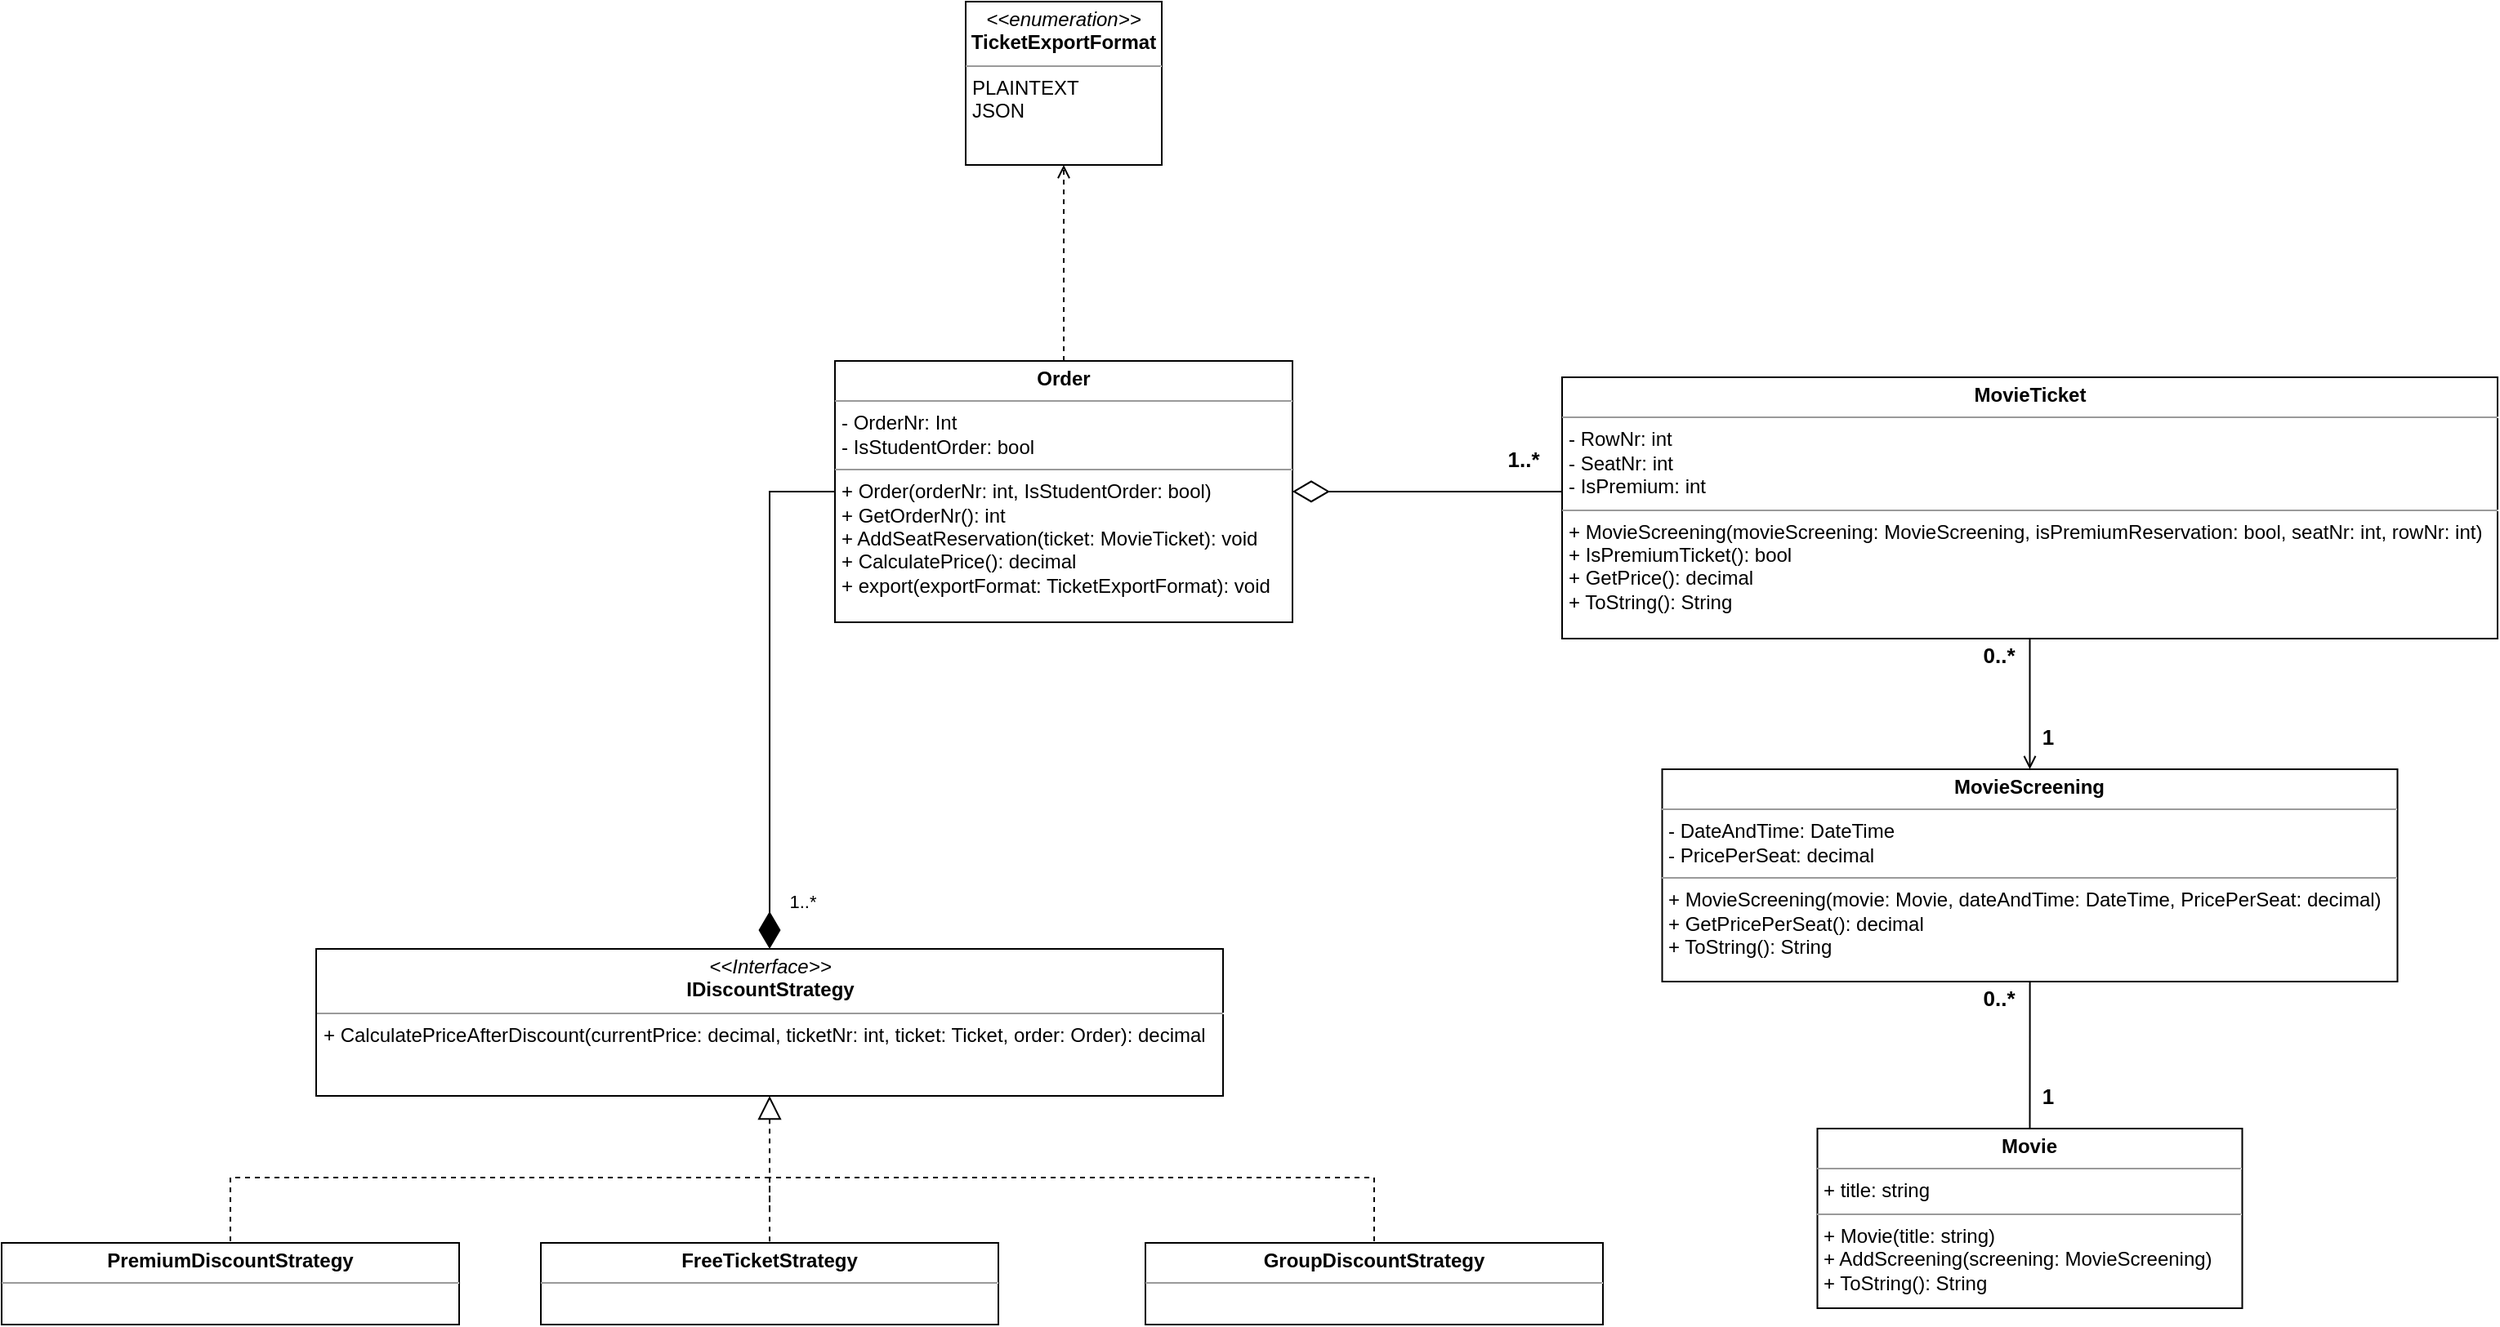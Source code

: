 <mxfile version="23.1.2" type="device">
  <diagram name="Pagina-1" id="U_jNc_FZuAALlaXXZ3Iq">
    <mxGraphModel dx="3395" dy="2117" grid="1" gridSize="10" guides="1" tooltips="1" connect="1" arrows="1" fold="1" page="1" pageScale="1" pageWidth="827" pageHeight="1169" math="0" shadow="0">
      <root>
        <mxCell id="0" />
        <mxCell id="1" parent="0" />
        <mxCell id="fK8WGxgtLyPAO6y16H-V-1" value="&lt;p style=&quot;margin:0px;margin-top:4px;text-align:center;&quot;&gt;&lt;b&gt;Movie&lt;/b&gt;&lt;/p&gt;&lt;hr size=&quot;1&quot;&gt;&lt;p style=&quot;margin:0px;margin-left:4px;&quot;&gt;+ title: string&lt;br&gt;&lt;/p&gt;&lt;hr size=&quot;1&quot;&gt;&lt;p style=&quot;margin:0px;margin-left:4px;&quot;&gt;+ Movie(title: string)&lt;br&gt;+ AddScreening(screening: MovieScreening)&lt;br&gt;+ ToString(): String&lt;/p&gt;" style="verticalAlign=top;align=left;overflow=fill;fontSize=12;fontFamily=Helvetica;html=1;whiteSpace=wrap;" vertex="1" parent="1">
          <mxGeometry x="141.25" y="620" width="260" height="110" as="geometry" />
        </mxCell>
        <mxCell id="fK8WGxgtLyPAO6y16H-V-4" style="edgeStyle=orthogonalEdgeStyle;rounded=0;orthogonalLoop=1;jettySize=auto;html=1;entryX=0.5;entryY=0;entryDx=0;entryDy=0;endArrow=none;endFill=0;" edge="1" parent="1" source="fK8WGxgtLyPAO6y16H-V-2" target="fK8WGxgtLyPAO6y16H-V-1">
          <mxGeometry relative="1" as="geometry">
            <Array as="points">
              <mxPoint x="271.25" y="560" />
              <mxPoint x="271.25" y="560" />
            </Array>
          </mxGeometry>
        </mxCell>
        <mxCell id="fK8WGxgtLyPAO6y16H-V-6" value="&lt;font style=&quot;font-size: 13px;&quot;&gt;&lt;b&gt;1&lt;/b&gt;&lt;/font&gt;" style="edgeLabel;html=1;align=center;verticalAlign=middle;resizable=0;points=[];" vertex="1" connectable="0" parent="fK8WGxgtLyPAO6y16H-V-4">
          <mxGeometry x="-0.289" relative="1" as="geometry">
            <mxPoint x="10" y="38" as="offset" />
          </mxGeometry>
        </mxCell>
        <mxCell id="fK8WGxgtLyPAO6y16H-V-7" value="&lt;font style=&quot;font-size: 13px;&quot;&gt;&lt;b&gt;0..*&lt;/b&gt;&lt;/font&gt;" style="edgeLabel;html=1;align=center;verticalAlign=middle;resizable=0;points=[];" vertex="1" connectable="0" parent="fK8WGxgtLyPAO6y16H-V-4">
          <mxGeometry x="-0.267" relative="1" as="geometry">
            <mxPoint x="-20" y="-23" as="offset" />
          </mxGeometry>
        </mxCell>
        <mxCell id="fK8WGxgtLyPAO6y16H-V-2" value="&lt;p style=&quot;margin:0px;margin-top:4px;text-align:center;&quot;&gt;&lt;b&gt;MovieScreening&lt;/b&gt;&lt;/p&gt;&lt;hr size=&quot;1&quot;&gt;&lt;p style=&quot;margin:0px;margin-left:4px;&quot;&gt;- DateAndTime: DateTime&lt;br&gt;- PricePerSeat: decimal&lt;/p&gt;&lt;hr size=&quot;1&quot;&gt;&lt;p style=&quot;margin:0px;margin-left:4px;&quot;&gt;+ MovieScreening(movie: Movie, dateAndTime: DateTime, PricePerSeat: decimal)&lt;br&gt;+ GetPricePerSeat(): decimal&lt;br&gt;+ ToString(): String&lt;/p&gt;" style="verticalAlign=top;align=left;overflow=fill;fontSize=12;fontFamily=Helvetica;html=1;whiteSpace=wrap;" vertex="1" parent="1">
          <mxGeometry x="46.25" y="400" width="450" height="130" as="geometry" />
        </mxCell>
        <mxCell id="fK8WGxgtLyPAO6y16H-V-5" style="edgeStyle=orthogonalEdgeStyle;rounded=0;orthogonalLoop=1;jettySize=auto;html=1;entryX=0.5;entryY=0;entryDx=0;entryDy=0;endArrow=open;endFill=0;" edge="1" parent="1" source="fK8WGxgtLyPAO6y16H-V-3" target="fK8WGxgtLyPAO6y16H-V-2">
          <mxGeometry relative="1" as="geometry" />
        </mxCell>
        <mxCell id="fK8WGxgtLyPAO6y16H-V-8" value="&lt;font style=&quot;font-size: 13px;&quot;&gt;&lt;b&gt;0..*&lt;/b&gt;&lt;/font&gt;" style="edgeLabel;html=1;align=center;verticalAlign=middle;resizable=0;points=[];" vertex="1" connectable="0" parent="fK8WGxgtLyPAO6y16H-V-5">
          <mxGeometry x="-0.526" y="-2" relative="1" as="geometry">
            <mxPoint x="-18" y="-9" as="offset" />
          </mxGeometry>
        </mxCell>
        <mxCell id="fK8WGxgtLyPAO6y16H-V-9" value="&lt;font style=&quot;font-size: 13px;&quot;&gt;&lt;b&gt;1&lt;/b&gt;&lt;/font&gt;" style="edgeLabel;html=1;align=center;verticalAlign=middle;resizable=0;points=[];" vertex="1" connectable="0" parent="fK8WGxgtLyPAO6y16H-V-5">
          <mxGeometry x="-0.226" y="-1" relative="1" as="geometry">
            <mxPoint x="11" y="29" as="offset" />
          </mxGeometry>
        </mxCell>
        <mxCell id="fK8WGxgtLyPAO6y16H-V-11" style="edgeStyle=orthogonalEdgeStyle;rounded=0;orthogonalLoop=1;jettySize=auto;html=1;entryX=1;entryY=0.5;entryDx=0;entryDy=0;endArrow=diamondThin;endFill=0;startArrow=open;startFill=0;strokeWidth=1;endSize=20;" edge="1" parent="1">
          <mxGeometry relative="1" as="geometry">
            <mxPoint x="93.75" y="229.94" as="sourcePoint" />
            <mxPoint x="-180" y="229.94" as="targetPoint" />
          </mxGeometry>
        </mxCell>
        <mxCell id="fK8WGxgtLyPAO6y16H-V-12" value="&lt;font style=&quot;font-size: 13px;&quot;&gt;&lt;b&gt;1..*&lt;/b&gt;&lt;/font&gt;" style="edgeLabel;html=1;align=center;verticalAlign=middle;resizable=0;points=[];" vertex="1" connectable="0" parent="fK8WGxgtLyPAO6y16H-V-11">
          <mxGeometry x="-0.275" y="1" relative="1" as="geometry">
            <mxPoint x="-34" y="-21" as="offset" />
          </mxGeometry>
        </mxCell>
        <mxCell id="fK8WGxgtLyPAO6y16H-V-3" value="&lt;p style=&quot;margin:0px;margin-top:4px;text-align:center;&quot;&gt;&lt;b&gt;MovieTicket&lt;/b&gt;&lt;/p&gt;&lt;hr size=&quot;1&quot;&gt;&lt;p style=&quot;margin:0px;margin-left:4px;&quot;&gt;- RowNr: int&lt;br&gt;- SeatNr: int&lt;br&gt;- IsPremium: int&lt;/p&gt;&lt;hr size=&quot;1&quot;&gt;&lt;p style=&quot;margin:0px;margin-left:4px;&quot;&gt;+ MovieScreening(movieScreening: MovieScreening, isPremiumReservation: bool, seatNr: int, rowNr: int)&lt;br&gt;+ IsPremiumTicket(): bool&lt;br&gt;+ GetPrice(): decimal&lt;br&gt;+ ToString(): String&lt;/p&gt;" style="verticalAlign=top;align=left;overflow=fill;fontSize=12;fontFamily=Helvetica;html=1;whiteSpace=wrap;" vertex="1" parent="1">
          <mxGeometry x="-15" y="160" width="572.5" height="160" as="geometry" />
        </mxCell>
        <mxCell id="fK8WGxgtLyPAO6y16H-V-14" style="edgeStyle=orthogonalEdgeStyle;rounded=0;orthogonalLoop=1;jettySize=auto;html=1;entryX=0.5;entryY=1;entryDx=0;entryDy=0;dashed=1;endArrow=open;endFill=0;" edge="1" parent="1" source="fK8WGxgtLyPAO6y16H-V-10" target="fK8WGxgtLyPAO6y16H-V-13">
          <mxGeometry relative="1" as="geometry">
            <Array as="points" />
          </mxGeometry>
        </mxCell>
        <mxCell id="fK8WGxgtLyPAO6y16H-V-24" style="edgeStyle=orthogonalEdgeStyle;rounded=0;orthogonalLoop=1;jettySize=auto;html=1;entryX=0.5;entryY=0;entryDx=0;entryDy=0;endArrow=diamondThin;endFill=1;endSize=20;" edge="1" parent="1" source="fK8WGxgtLyPAO6y16H-V-10" target="fK8WGxgtLyPAO6y16H-V-15">
          <mxGeometry relative="1" as="geometry">
            <Array as="points">
              <mxPoint x="-500" y="230" />
            </Array>
          </mxGeometry>
        </mxCell>
        <mxCell id="fK8WGxgtLyPAO6y16H-V-25" value="1..*" style="edgeLabel;html=1;align=center;verticalAlign=middle;resizable=0;points=[];" vertex="1" connectable="0" parent="fK8WGxgtLyPAO6y16H-V-24">
          <mxGeometry x="0.644" y="3" relative="1" as="geometry">
            <mxPoint x="17" y="28" as="offset" />
          </mxGeometry>
        </mxCell>
        <mxCell id="fK8WGxgtLyPAO6y16H-V-10" value="&lt;p style=&quot;margin:0px;margin-top:4px;text-align:center;&quot;&gt;&lt;b&gt;Order&lt;/b&gt;&lt;/p&gt;&lt;hr size=&quot;1&quot;&gt;&lt;p style=&quot;margin:0px;margin-left:4px;&quot;&gt;- OrderNr: Int&lt;br&gt;- IsStudentOrder: bool&lt;/p&gt;&lt;hr size=&quot;1&quot;&gt;&lt;p style=&quot;margin:0px;margin-left:4px;&quot;&gt;+ Order(orderNr: int, IsStudentOrder: bool)&lt;br&gt;+ GetOrderNr(): int&lt;br&gt;+ AddSeatReservation(ticket: MovieTicket): void&lt;br&gt;+ CalculatePrice(): decimal&lt;br&gt;+ export(exportFormat: TicketExportFormat): void&lt;/p&gt;" style="verticalAlign=top;align=left;overflow=fill;fontSize=12;fontFamily=Helvetica;html=1;whiteSpace=wrap;" vertex="1" parent="1">
          <mxGeometry x="-460" y="150" width="280" height="160" as="geometry" />
        </mxCell>
        <mxCell id="fK8WGxgtLyPAO6y16H-V-13" value="&lt;p style=&quot;margin:0px;margin-top:4px;text-align:center;&quot;&gt;&lt;i&gt;&amp;lt;&amp;lt;enumeration&amp;gt;&amp;gt;&lt;/i&gt;&lt;br&gt;&lt;b&gt;TicketExportFormat&lt;/b&gt;&lt;/p&gt;&lt;hr size=&quot;1&quot;&gt;&lt;p style=&quot;margin:0px;margin-left:4px;&quot;&gt;PLAINTEXT&lt;br&gt;JSON&lt;/p&gt;" style="verticalAlign=top;align=left;overflow=fill;fontSize=12;fontFamily=Helvetica;html=1;whiteSpace=wrap;" vertex="1" parent="1">
          <mxGeometry x="-380" y="-70" width="120" height="100" as="geometry" />
        </mxCell>
        <mxCell id="fK8WGxgtLyPAO6y16H-V-20" style="edgeStyle=orthogonalEdgeStyle;rounded=0;orthogonalLoop=1;jettySize=auto;html=1;entryX=0.5;entryY=0;entryDx=0;entryDy=0;endArrow=none;endFill=0;dashed=1;" edge="1" parent="1" target="fK8WGxgtLyPAO6y16H-V-19">
          <mxGeometry relative="1" as="geometry">
            <mxPoint x="-500" y="650" as="sourcePoint" />
            <Array as="points">
              <mxPoint x="-500" y="650" />
              <mxPoint x="-830" y="650" />
            </Array>
          </mxGeometry>
        </mxCell>
        <mxCell id="fK8WGxgtLyPAO6y16H-V-21" style="edgeStyle=orthogonalEdgeStyle;rounded=0;orthogonalLoop=1;jettySize=auto;html=1;entryX=0.5;entryY=0;entryDx=0;entryDy=0;endArrow=none;endFill=0;startArrow=block;startFill=0;endSize=6;startSize=12;dashed=1;" edge="1" parent="1" source="fK8WGxgtLyPAO6y16H-V-15" target="fK8WGxgtLyPAO6y16H-V-17">
          <mxGeometry relative="1" as="geometry" />
        </mxCell>
        <mxCell id="fK8WGxgtLyPAO6y16H-V-15" value="&lt;p style=&quot;margin:0px;margin-top:4px;text-align:center;&quot;&gt;&lt;i&gt;&amp;lt;&amp;lt;Interface&amp;gt;&amp;gt;&lt;/i&gt;&lt;br&gt;&lt;b&gt;IDiscountStrategy&lt;/b&gt;&lt;/p&gt;&lt;hr size=&quot;1&quot;&gt;&lt;p style=&quot;margin:0px;margin-left:4px;&quot;&gt;+ CalculatePriceAfterDiscount(currentPrice: decimal, ticketNr: int, ticket: Ticket, order: Order): decimal&lt;/p&gt;" style="verticalAlign=top;align=left;overflow=fill;fontSize=12;fontFamily=Helvetica;html=1;whiteSpace=wrap;" vertex="1" parent="1">
          <mxGeometry x="-777.5" y="510" width="555" height="90" as="geometry" />
        </mxCell>
        <mxCell id="fK8WGxgtLyPAO6y16H-V-17" value="&lt;p style=&quot;margin:0px;margin-top:4px;text-align:center;&quot;&gt;&lt;b&gt;FreeTicketStrategy&lt;/b&gt;&lt;/p&gt;&lt;hr size=&quot;1&quot;&gt;&lt;p style=&quot;margin:0px;margin-left:4px;&quot;&gt;&lt;br&gt;&lt;/p&gt;" style="verticalAlign=top;align=left;overflow=fill;fontSize=12;fontFamily=Helvetica;html=1;whiteSpace=wrap;" vertex="1" parent="1">
          <mxGeometry x="-640" y="690" width="280" height="50" as="geometry" />
        </mxCell>
        <mxCell id="fK8WGxgtLyPAO6y16H-V-18" value="&lt;p style=&quot;margin:0px;margin-top:4px;text-align:center;&quot;&gt;&lt;b&gt;GroupDiscountStrategy&lt;/b&gt;&lt;/p&gt;&lt;hr size=&quot;1&quot;&gt;&lt;p style=&quot;margin:0px;margin-left:4px;&quot;&gt;&lt;br&gt;&lt;/p&gt;" style="verticalAlign=top;align=left;overflow=fill;fontSize=12;fontFamily=Helvetica;html=1;whiteSpace=wrap;" vertex="1" parent="1">
          <mxGeometry x="-270" y="690" width="280" height="50" as="geometry" />
        </mxCell>
        <mxCell id="fK8WGxgtLyPAO6y16H-V-19" value="&lt;p style=&quot;margin:0px;margin-top:4px;text-align:center;&quot;&gt;&lt;b&gt;PremiumDiscountStrategy&lt;/b&gt;&lt;/p&gt;&lt;hr size=&quot;1&quot;&gt;&lt;p style=&quot;margin:0px;margin-left:4px;&quot;&gt;&lt;br&gt;&lt;/p&gt;" style="verticalAlign=top;align=left;overflow=fill;fontSize=12;fontFamily=Helvetica;html=1;whiteSpace=wrap;" vertex="1" parent="1">
          <mxGeometry x="-970" y="690" width="280" height="50" as="geometry" />
        </mxCell>
        <mxCell id="fK8WGxgtLyPAO6y16H-V-23" style="edgeStyle=orthogonalEdgeStyle;rounded=0;orthogonalLoop=1;jettySize=auto;html=1;endArrow=none;endFill=0;dashed=1;" edge="1" parent="1">
          <mxGeometry relative="1" as="geometry">
            <mxPoint x="-500" y="670" as="sourcePoint" />
            <mxPoint x="-130" y="690" as="targetPoint" />
            <Array as="points">
              <mxPoint x="-500" y="650" />
              <mxPoint x="-130" y="650" />
            </Array>
          </mxGeometry>
        </mxCell>
      </root>
    </mxGraphModel>
  </diagram>
</mxfile>
